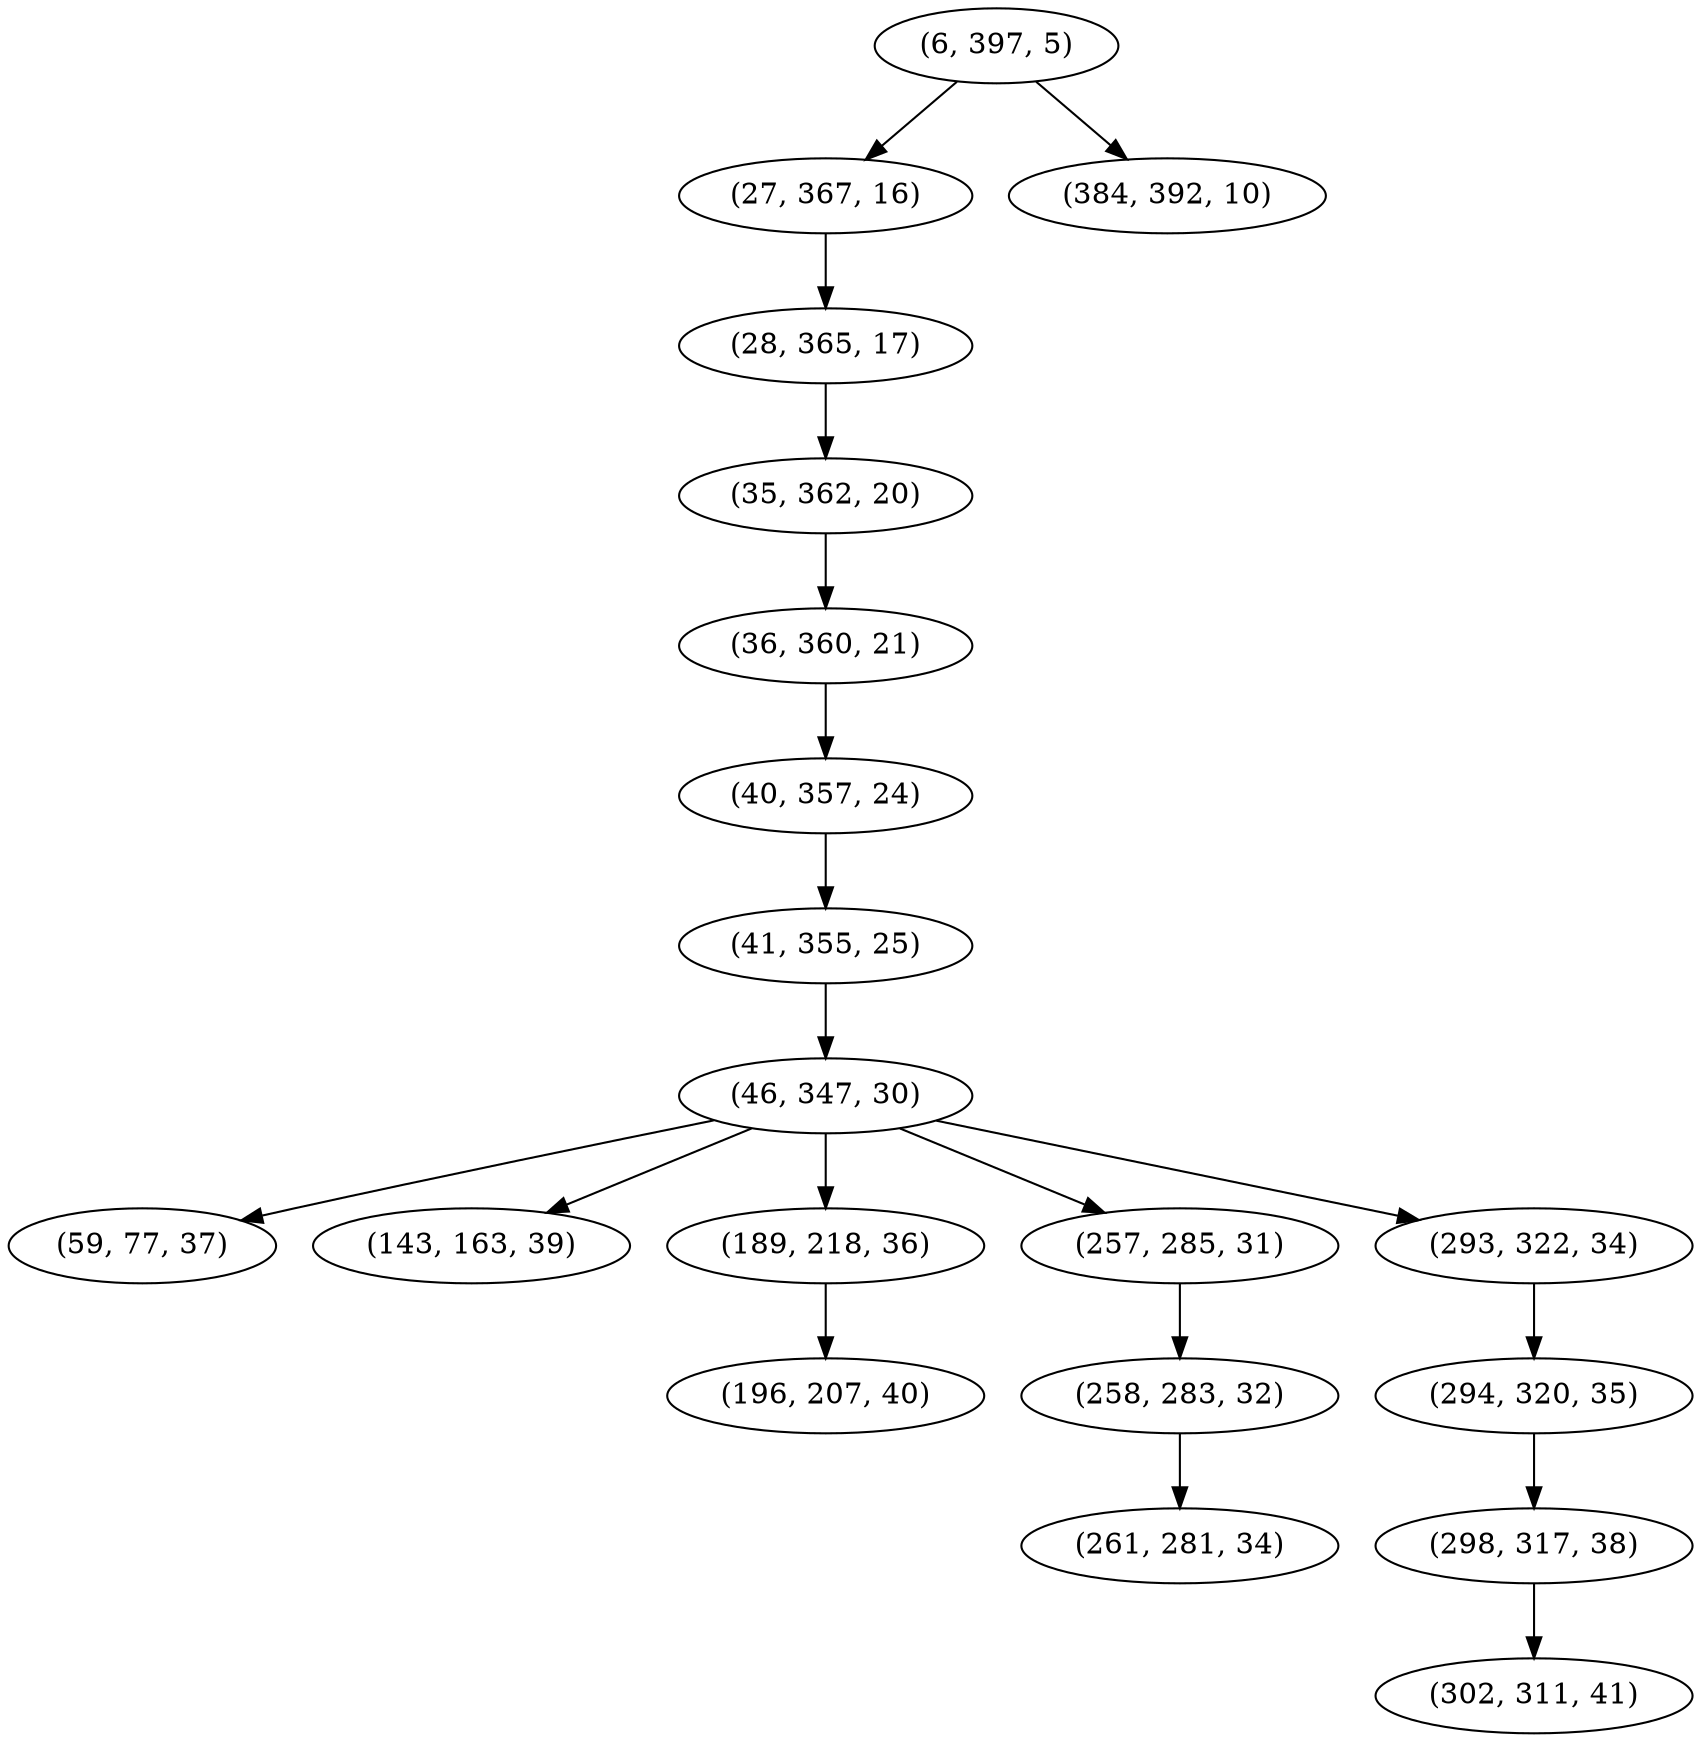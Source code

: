 digraph tree {
    "(6, 397, 5)";
    "(27, 367, 16)";
    "(28, 365, 17)";
    "(35, 362, 20)";
    "(36, 360, 21)";
    "(40, 357, 24)";
    "(41, 355, 25)";
    "(46, 347, 30)";
    "(59, 77, 37)";
    "(143, 163, 39)";
    "(189, 218, 36)";
    "(196, 207, 40)";
    "(257, 285, 31)";
    "(258, 283, 32)";
    "(261, 281, 34)";
    "(293, 322, 34)";
    "(294, 320, 35)";
    "(298, 317, 38)";
    "(302, 311, 41)";
    "(384, 392, 10)";
    "(6, 397, 5)" -> "(27, 367, 16)";
    "(6, 397, 5)" -> "(384, 392, 10)";
    "(27, 367, 16)" -> "(28, 365, 17)";
    "(28, 365, 17)" -> "(35, 362, 20)";
    "(35, 362, 20)" -> "(36, 360, 21)";
    "(36, 360, 21)" -> "(40, 357, 24)";
    "(40, 357, 24)" -> "(41, 355, 25)";
    "(41, 355, 25)" -> "(46, 347, 30)";
    "(46, 347, 30)" -> "(59, 77, 37)";
    "(46, 347, 30)" -> "(143, 163, 39)";
    "(46, 347, 30)" -> "(189, 218, 36)";
    "(46, 347, 30)" -> "(257, 285, 31)";
    "(46, 347, 30)" -> "(293, 322, 34)";
    "(189, 218, 36)" -> "(196, 207, 40)";
    "(257, 285, 31)" -> "(258, 283, 32)";
    "(258, 283, 32)" -> "(261, 281, 34)";
    "(293, 322, 34)" -> "(294, 320, 35)";
    "(294, 320, 35)" -> "(298, 317, 38)";
    "(298, 317, 38)" -> "(302, 311, 41)";
}
